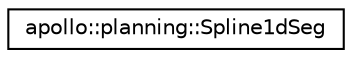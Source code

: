 digraph "Graphical Class Hierarchy"
{
  edge [fontname="Helvetica",fontsize="10",labelfontname="Helvetica",labelfontsize="10"];
  node [fontname="Helvetica",fontsize="10",shape=record];
  rankdir="LR";
  Node1 [label="apollo::planning::Spline1dSeg",height=0.2,width=0.4,color="black", fillcolor="white", style="filled",URL="$classapollo_1_1planning_1_1Spline1dSeg.html"];
}
